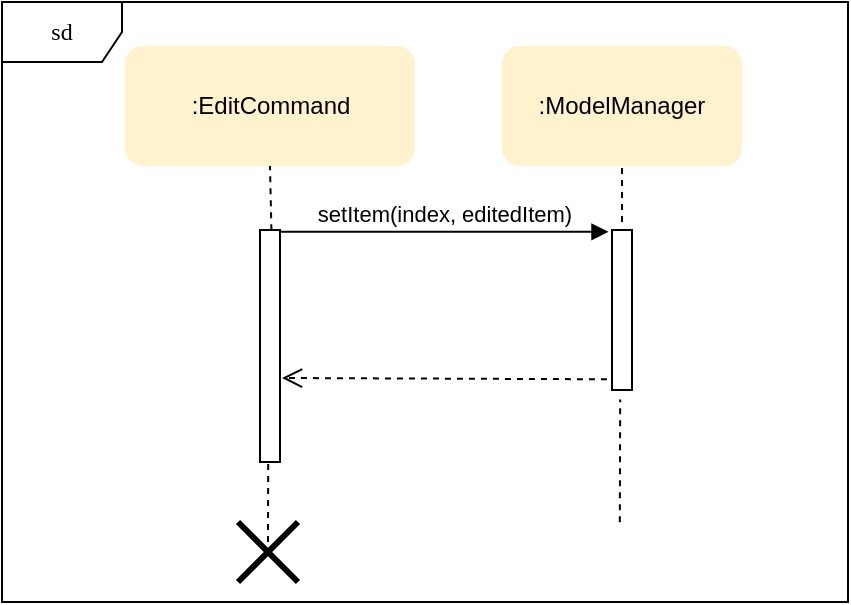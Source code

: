 <mxfile version="12.2.3" type="device" pages="1"><diagram name="Page-1" id="58cdce13-f638-feb5-8d6f-7d28b1aa9fa0"><mxGraphModel dx="367" dy="1214" grid="1" gridSize="10" guides="1" tooltips="1" connect="1" arrows="1" fold="1" page="1" pageScale="1" pageWidth="1100" pageHeight="850" background="#ffffff" math="0" shadow="0"><root><mxCell id="0"/><mxCell id="1" parent="0"/><mxCell id="2a3bc250acf0617d-8" value="sd" style="shape=umlFrame;whiteSpace=wrap;html=1;rounded=1;shadow=0;comic=0;labelBackgroundColor=none;strokeWidth=1;fontFamily=Verdana;fontSize=12;align=center;" parent="1" vertex="1"><mxGeometry x="210" y="-730" width="423" height="300" as="geometry"/></mxCell><mxCell id="FDhjlVTIxP7MijwfxqTf-1" value=":EditCommand" style="rounded=1;whiteSpace=wrap;html=1;fillColor=#fff2cc;strokeColor=none;" vertex="1" parent="1"><mxGeometry x="271.5" y="-708" width="145" height="60" as="geometry"/></mxCell><mxCell id="FDhjlVTIxP7MijwfxqTf-2" value=":ModelManager" style="rounded=1;whiteSpace=wrap;html=1;fillColor=#fff2cc;strokeColor=none;" vertex="1" parent="1"><mxGeometry x="460" y="-708" width="120" height="60" as="geometry"/></mxCell><mxCell id="FDhjlVTIxP7MijwfxqTf-3" value="" style="html=1;points=[];perimeter=orthogonalPerimeter;" vertex="1" parent="1"><mxGeometry x="339" y="-616" width="10" height="116" as="geometry"/></mxCell><mxCell id="FDhjlVTIxP7MijwfxqTf-4" value="setItem(index, editedItem)" style="html=1;verticalAlign=bottom;endArrow=block;entryX=-0.175;entryY=0.011;entryDx=0;entryDy=0;entryPerimeter=0;" edge="1" target="FDhjlVTIxP7MijwfxqTf-6" parent="1" source="FDhjlVTIxP7MijwfxqTf-3"><mxGeometry relative="1" as="geometry"><mxPoint x="409" y="-616" as="sourcePoint"/></mxGeometry></mxCell><mxCell id="FDhjlVTIxP7MijwfxqTf-5" value="" style="html=1;verticalAlign=bottom;endArrow=open;dashed=1;endSize=8;exitX=-0.253;exitY=0.933;exitDx=0;exitDy=0;exitPerimeter=0;" edge="1" source="FDhjlVTIxP7MijwfxqTf-6" parent="1"><mxGeometry relative="1" as="geometry"><mxPoint x="350" y="-542" as="targetPoint"/></mxGeometry></mxCell><mxCell id="FDhjlVTIxP7MijwfxqTf-6" value="" style="html=1;points=[];perimeter=orthogonalPerimeter;" vertex="1" parent="1"><mxGeometry x="515" y="-616" width="10" height="80" as="geometry"/></mxCell><mxCell id="FDhjlVTIxP7MijwfxqTf-7" value="" style="endArrow=none;dashed=1;html=1;entryX=0.5;entryY=1;entryDx=0;entryDy=0;exitX=0.571;exitY=0.001;exitDx=0;exitDy=0;exitPerimeter=0;" edge="1" parent="1" source="FDhjlVTIxP7MijwfxqTf-3" target="FDhjlVTIxP7MijwfxqTf-1"><mxGeometry width="50" height="50" relative="1" as="geometry"><mxPoint x="250" y="-550" as="sourcePoint"/><mxPoint x="300" y="-600" as="targetPoint"/></mxGeometry></mxCell><mxCell id="FDhjlVTIxP7MijwfxqTf-8" value="" style="endArrow=none;dashed=1;html=1;entryX=0.5;entryY=1;entryDx=0;entryDy=0;" edge="1" parent="1" target="FDhjlVTIxP7MijwfxqTf-2"><mxGeometry width="50" height="50" relative="1" as="geometry"><mxPoint x="520" y="-620" as="sourcePoint"/><mxPoint x="620" y="-550" as="targetPoint"/></mxGeometry></mxCell><mxCell id="FDhjlVTIxP7MijwfxqTf-9" value="" style="endArrow=none;dashed=1;html=1;entryX=0.61;entryY=1.06;entryDx=0;entryDy=0;entryPerimeter=0;exitX=0.735;exitY=0.867;exitDx=0;exitDy=0;exitPerimeter=0;" edge="1" parent="1"><mxGeometry width="50" height="50" relative="1" as="geometry"><mxPoint x="518.905" y="-469.9" as="sourcePoint"/><mxPoint x="519.1" y="-531.2" as="targetPoint"/></mxGeometry></mxCell><mxCell id="FDhjlVTIxP7MijwfxqTf-10" value="" style="endArrow=none;dashed=1;html=1;entryX=0.61;entryY=1.06;entryDx=0;entryDy=0;entryPerimeter=0;" edge="1" parent="1"><mxGeometry width="50" height="50" relative="1" as="geometry"><mxPoint x="343" y="-460" as="sourcePoint"/><mxPoint x="343.1" y="-500.2" as="targetPoint"/></mxGeometry></mxCell><mxCell id="FDhjlVTIxP7MijwfxqTf-12" value="" style="shape=umlDestroy;whiteSpace=wrap;html=1;strokeWidth=3;" vertex="1" parent="1"><mxGeometry x="328" y="-470" width="30" height="30" as="geometry"/></mxCell></root></mxGraphModel></diagram></mxfile>